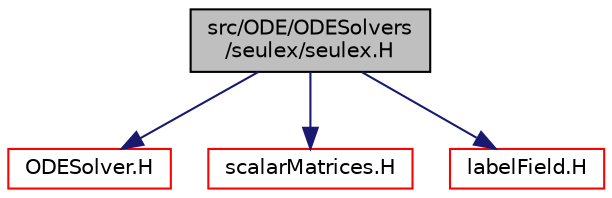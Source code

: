 digraph "src/ODE/ODESolvers/seulex/seulex.H"
{
  bgcolor="transparent";
  edge [fontname="Helvetica",fontsize="10",labelfontname="Helvetica",labelfontsize="10"];
  node [fontname="Helvetica",fontsize="10",shape=record];
  Node1 [label="src/ODE/ODESolvers\l/seulex/seulex.H",height=0.2,width=0.4,color="black", fillcolor="grey75", style="filled", fontcolor="black"];
  Node1 -> Node2 [color="midnightblue",fontsize="10",style="solid",fontname="Helvetica"];
  Node2 [label="ODESolver.H",height=0.2,width=0.4,color="red",URL="$a07832.html"];
  Node1 -> Node3 [color="midnightblue",fontsize="10",style="solid",fontname="Helvetica"];
  Node3 [label="scalarMatrices.H",height=0.2,width=0.4,color="red",URL="$a08766.html"];
  Node1 -> Node4 [color="midnightblue",fontsize="10",style="solid",fontname="Helvetica"];
  Node4 [label="labelField.H",height=0.2,width=0.4,color="red",URL="$a08282.html"];
}
